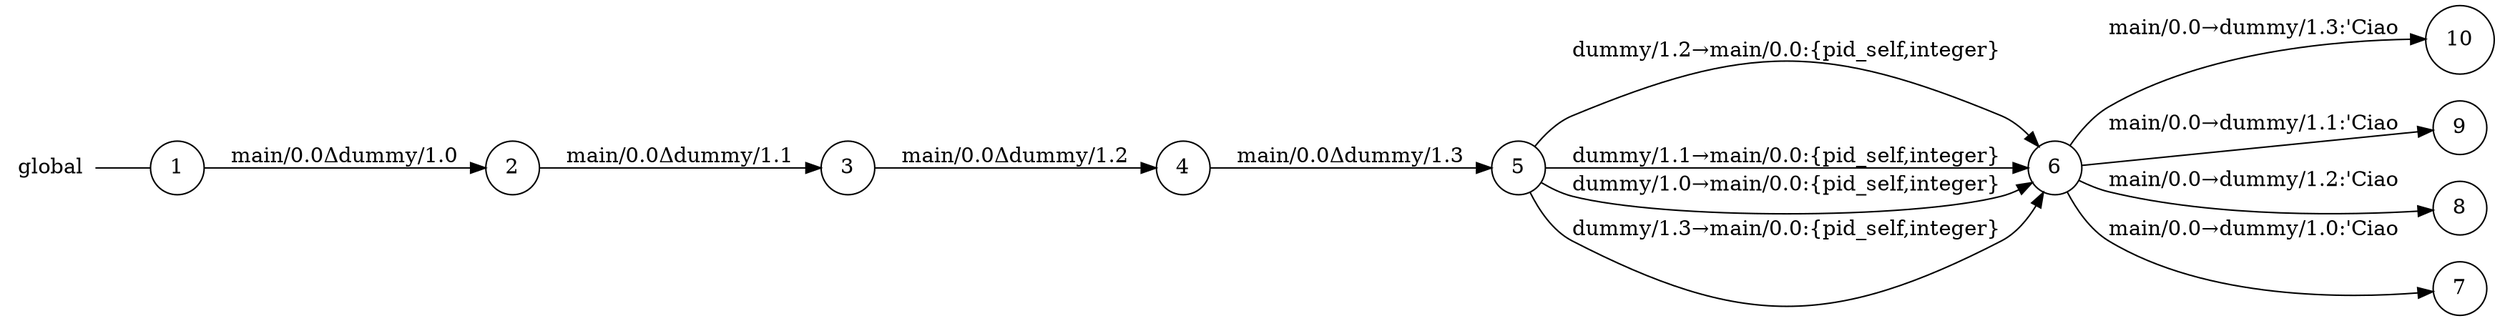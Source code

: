 digraph global {
	rankdir="LR";
	n_0 [label="global", shape="plaintext"];
	n_1 [id="5", shape=circle, label="5"];
	n_2 [id="6", shape=circle, label="6"];
	n_3 [id="10", shape=circle, label="10"];
	n_4 [id="1", shape=circle, label="1"];
	n_0 -> n_4 [arrowhead=none];
	n_5 [id="9", shape=circle, label="9"];
	n_6 [id="2", shape=circle, label="2"];
	n_7 [id="8", shape=circle, label="8"];
	n_8 [id="4", shape=circle, label="4"];
	n_9 [id="7", shape=circle, label="7"];
	n_10 [id="3", shape=circle, label="3"];

	n_2 -> n_5 [id="[$e|10]", label="main/0.0→dummy/1.1:'Ciao"];
	n_2 -> n_3 [id="[$e|11]", label="main/0.0→dummy/1.3:'Ciao"];
	n_2 -> n_7 [id="[$e|9]", label="main/0.0→dummy/1.2:'Ciao"];
	n_2 -> n_9 [id="[$e|8]", label="main/0.0→dummy/1.0:'Ciao"];
	n_1 -> n_2 [id="[$e|6]", label="dummy/1.2→main/0.0:{pid_self,integer}"];
	n_8 -> n_1 [id="[$e|3]", label="main/0.0Δdummy/1.3"];
	n_10 -> n_8 [id="[$e|2]", label="main/0.0Δdummy/1.2"];
	n_1 -> n_2 [id="[$e|5]", label="dummy/1.1→main/0.0:{pid_self,integer}"];
	n_6 -> n_10 [id="[$e|1]", label="main/0.0Δdummy/1.1"];
	n_1 -> n_2 [id="[$e|4]", label="dummy/1.0→main/0.0:{pid_self,integer}"];
	n_1 -> n_2 [id="[$e|7]", label="dummy/1.3→main/0.0:{pid_self,integer}"];
	n_4 -> n_6 [id="[$e|0]", label="main/0.0Δdummy/1.0"];
}
